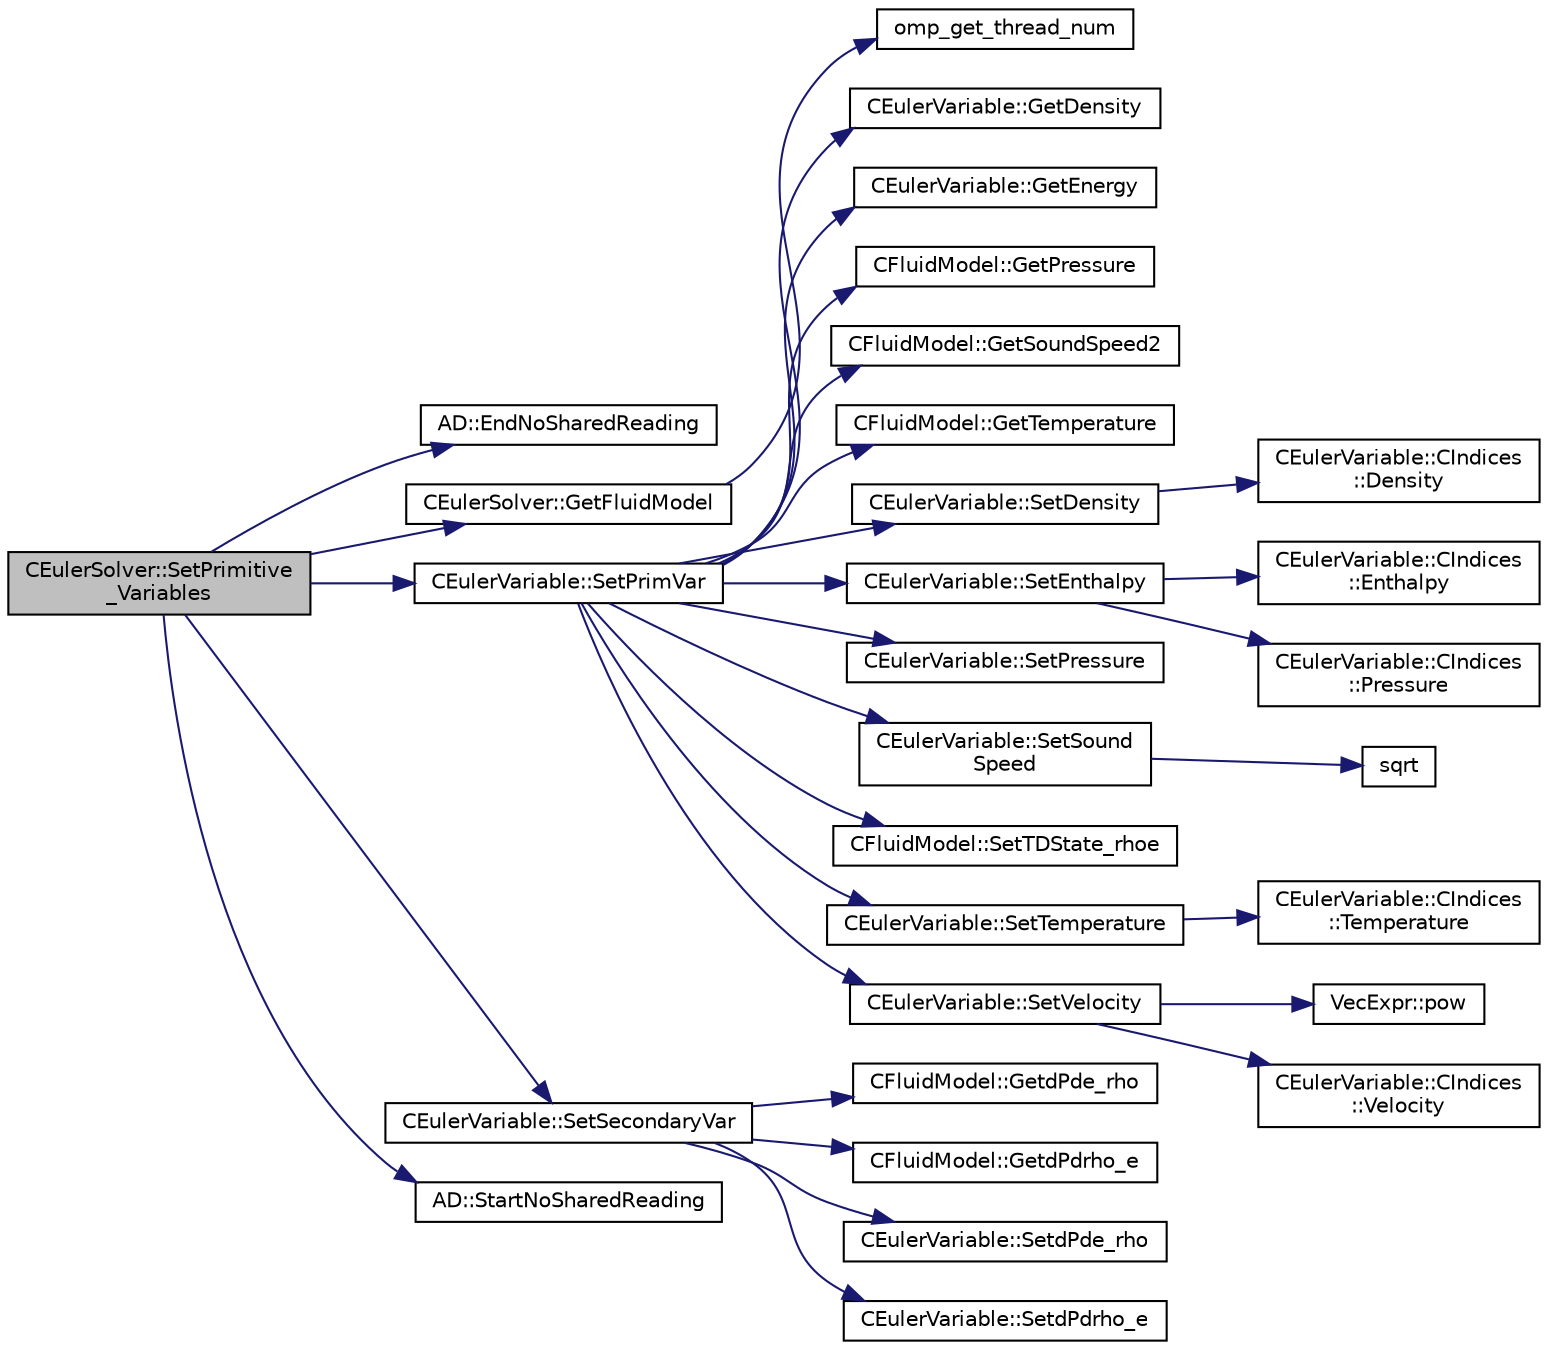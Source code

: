 digraph "CEulerSolver::SetPrimitive_Variables"
{
 // LATEX_PDF_SIZE
  edge [fontname="Helvetica",fontsize="10",labelfontname="Helvetica",labelfontsize="10"];
  node [fontname="Helvetica",fontsize="10",shape=record];
  rankdir="LR";
  Node1 [label="CEulerSolver::SetPrimitive\l_Variables",height=0.2,width=0.4,color="black", fillcolor="grey75", style="filled", fontcolor="black",tooltip="Compute the velocity^2, SoundSpeed, Pressure, Enthalpy, Viscosity."];
  Node1 -> Node2 [color="midnightblue",fontsize="10",style="solid",fontname="Helvetica"];
  Node2 [label="AD::EndNoSharedReading",height=0.2,width=0.4,color="black", fillcolor="white", style="filled",URL="$namespaceAD.html#ac7ec9bb1bce9a9b429ca4f355ffa8d3f",tooltip="End the \"no shared reading\" adjoint evaluation mode."];
  Node1 -> Node3 [color="midnightblue",fontsize="10",style="solid",fontname="Helvetica"];
  Node3 [label="CEulerSolver::GetFluidModel",height=0.2,width=0.4,color="black", fillcolor="white", style="filled",URL="$classCEulerSolver.html#accba81bb7af172dea84d9d1826cab862",tooltip="Compute the pressure at the infinity."];
  Node3 -> Node4 [color="midnightblue",fontsize="10",style="solid",fontname="Helvetica"];
  Node4 [label="omp_get_thread_num",height=0.2,width=0.4,color="black", fillcolor="white", style="filled",URL="$omp__structure_8hpp.html#aad63dd7e34961dbbd2e8774e7f6bc2d0",tooltip="Index of current thread, akin to MPI rank."];
  Node1 -> Node5 [color="midnightblue",fontsize="10",style="solid",fontname="Helvetica"];
  Node5 [label="CEulerVariable::SetPrimVar",height=0.2,width=0.4,color="black", fillcolor="white", style="filled",URL="$classCEulerVariable.html#a674dd196e3eed72a762eedec72b534fc",tooltip="Set all the primitive variables for compressible flows."];
  Node5 -> Node6 [color="midnightblue",fontsize="10",style="solid",fontname="Helvetica"];
  Node6 [label="CEulerVariable::GetDensity",height=0.2,width=0.4,color="black", fillcolor="white", style="filled",URL="$classCEulerVariable.html#ab8ef32400854040ecb883825f907bed3",tooltip="Get the density of the flow."];
  Node5 -> Node7 [color="midnightblue",fontsize="10",style="solid",fontname="Helvetica"];
  Node7 [label="CEulerVariable::GetEnergy",height=0.2,width=0.4,color="black", fillcolor="white", style="filled",URL="$classCEulerVariable.html#afe285abdcb5077b50d80c03096566e2c",tooltip="Get the energy of the flow."];
  Node5 -> Node8 [color="midnightblue",fontsize="10",style="solid",fontname="Helvetica"];
  Node8 [label="CFluidModel::GetPressure",height=0.2,width=0.4,color="black", fillcolor="white", style="filled",URL="$classCFluidModel.html#aee63b54308942e8b61b62a12a3278029",tooltip="Get fluid pressure."];
  Node5 -> Node9 [color="midnightblue",fontsize="10",style="solid",fontname="Helvetica"];
  Node9 [label="CFluidModel::GetSoundSpeed2",height=0.2,width=0.4,color="black", fillcolor="white", style="filled",URL="$classCFluidModel.html#a654e55c4c6bb3914b40fbc27410876ba",tooltip="Get fluid speed of sound squared."];
  Node5 -> Node10 [color="midnightblue",fontsize="10",style="solid",fontname="Helvetica"];
  Node10 [label="CFluidModel::GetTemperature",height=0.2,width=0.4,color="black", fillcolor="white", style="filled",URL="$classCFluidModel.html#ab7651562ac98477a1f3ae39832a4ffb1",tooltip="Get fluid temperature."];
  Node5 -> Node11 [color="midnightblue",fontsize="10",style="solid",fontname="Helvetica"];
  Node11 [label="CEulerVariable::SetDensity",height=0.2,width=0.4,color="black", fillcolor="white", style="filled",URL="$classCEulerVariable.html#a21145ed1dfb7720dbc78937ca705db8e",tooltip="Set the value of the density for the incompressible flows."];
  Node11 -> Node12 [color="midnightblue",fontsize="10",style="solid",fontname="Helvetica"];
  Node12 [label="CEulerVariable::CIndices\l::Density",height=0.2,width=0.4,color="black", fillcolor="white", style="filled",URL="$structCEulerVariable_1_1CIndices.html#a3e46a08b8835237b42a89ea488e2f2da",tooltip=" "];
  Node5 -> Node13 [color="midnightblue",fontsize="10",style="solid",fontname="Helvetica"];
  Node13 [label="CEulerVariable::SetEnthalpy",height=0.2,width=0.4,color="black", fillcolor="white", style="filled",URL="$classCEulerVariable.html#ae090e3adc40d949b8dca77043daccddd",tooltip="Set the value of the enthalpy."];
  Node13 -> Node14 [color="midnightblue",fontsize="10",style="solid",fontname="Helvetica"];
  Node14 [label="CEulerVariable::CIndices\l::Enthalpy",height=0.2,width=0.4,color="black", fillcolor="white", style="filled",URL="$structCEulerVariable_1_1CIndices.html#a51689ac54181da96fae9c8556f287796",tooltip=" "];
  Node13 -> Node15 [color="midnightblue",fontsize="10",style="solid",fontname="Helvetica"];
  Node15 [label="CEulerVariable::CIndices\l::Pressure",height=0.2,width=0.4,color="black", fillcolor="white", style="filled",URL="$structCEulerVariable_1_1CIndices.html#a71ffbd849fd584ff3a787411497d3007",tooltip=" "];
  Node5 -> Node16 [color="midnightblue",fontsize="10",style="solid",fontname="Helvetica"];
  Node16 [label="CEulerVariable::SetPressure",height=0.2,width=0.4,color="black", fillcolor="white", style="filled",URL="$classCEulerVariable.html#a6f087f26ae7d37bbbfc29c975cdddf59",tooltip="Set the value of the pressure."];
  Node5 -> Node17 [color="midnightblue",fontsize="10",style="solid",fontname="Helvetica"];
  Node17 [label="CEulerVariable::SetSound\lSpeed",height=0.2,width=0.4,color="black", fillcolor="white", style="filled",URL="$classCEulerVariable.html#ace248119508c708304bae6b3532172bf",tooltip="Set the value of the speed of the sound."];
  Node17 -> Node18 [color="midnightblue",fontsize="10",style="solid",fontname="Helvetica"];
  Node18 [label="sqrt",height=0.2,width=0.4,color="black", fillcolor="white", style="filled",URL="$group__SIMD.html#ga54a1925ab40fb4249ea255072520de35",tooltip=" "];
  Node5 -> Node19 [color="midnightblue",fontsize="10",style="solid",fontname="Helvetica"];
  Node19 [label="CFluidModel::SetTDState_rhoe",height=0.2,width=0.4,color="black", fillcolor="white", style="filled",URL="$classCFluidModel.html#a0c795f4190d7f03963bd4ba50f43c641",tooltip="virtual member that would be different for each gas model implemented"];
  Node5 -> Node20 [color="midnightblue",fontsize="10",style="solid",fontname="Helvetica"];
  Node20 [label="CEulerVariable::SetTemperature",height=0.2,width=0.4,color="black", fillcolor="white", style="filled",URL="$classCEulerVariable.html#a2c4edfb4b571cdfbe7e3f815e217deef",tooltip="Set the value of the temperature."];
  Node20 -> Node21 [color="midnightblue",fontsize="10",style="solid",fontname="Helvetica"];
  Node21 [label="CEulerVariable::CIndices\l::Temperature",height=0.2,width=0.4,color="black", fillcolor="white", style="filled",URL="$structCEulerVariable_1_1CIndices.html#a9f726f960cabadafb6de79c7f9326952",tooltip=" "];
  Node5 -> Node22 [color="midnightblue",fontsize="10",style="solid",fontname="Helvetica"];
  Node22 [label="CEulerVariable::SetVelocity",height=0.2,width=0.4,color="black", fillcolor="white", style="filled",URL="$classCEulerVariable.html#a664c1a6685b067d3df3af00b88282d66",tooltip="Set the velocity vector from the solution."];
  Node22 -> Node23 [color="midnightblue",fontsize="10",style="solid",fontname="Helvetica"];
  Node23 [label="VecExpr::pow",height=0.2,width=0.4,color="black", fillcolor="white", style="filled",URL="$group__VecExpr.html#ga7fb255e1f2a1773d3cc6ff7bee1aadd2",tooltip=" "];
  Node22 -> Node24 [color="midnightblue",fontsize="10",style="solid",fontname="Helvetica"];
  Node24 [label="CEulerVariable::CIndices\l::Velocity",height=0.2,width=0.4,color="black", fillcolor="white", style="filled",URL="$structCEulerVariable_1_1CIndices.html#a37140bae15b27e5d1c970468d80fb3ae",tooltip=" "];
  Node1 -> Node25 [color="midnightblue",fontsize="10",style="solid",fontname="Helvetica"];
  Node25 [label="CEulerVariable::SetSecondaryVar",height=0.2,width=0.4,color="black", fillcolor="white", style="filled",URL="$classCEulerVariable.html#a5c78ee78b94b77700e47840353e3ae3f",tooltip="A virtual member."];
  Node25 -> Node26 [color="midnightblue",fontsize="10",style="solid",fontname="Helvetica"];
  Node26 [label="CFluidModel::GetdPde_rho",height=0.2,width=0.4,color="black", fillcolor="white", style="filled",URL="$classCFluidModel.html#a966e042a109e7a370288e90bd5f6a753",tooltip="Get fluid pressure partial derivative."];
  Node25 -> Node27 [color="midnightblue",fontsize="10",style="solid",fontname="Helvetica"];
  Node27 [label="CFluidModel::GetdPdrho_e",height=0.2,width=0.4,color="black", fillcolor="white", style="filled",URL="$classCFluidModel.html#a2863cabc6f166892d7cdfe3ff39cd485",tooltip="Get fluid pressure partial derivative."];
  Node25 -> Node28 [color="midnightblue",fontsize="10",style="solid",fontname="Helvetica"];
  Node28 [label="CEulerVariable::SetdPde_rho",height=0.2,width=0.4,color="black", fillcolor="white", style="filled",URL="$classCEulerVariable.html#a8df6d00795913b8152ffe2c49f902456",tooltip="A virtual member."];
  Node25 -> Node29 [color="midnightblue",fontsize="10",style="solid",fontname="Helvetica"];
  Node29 [label="CEulerVariable::SetdPdrho_e",height=0.2,width=0.4,color="black", fillcolor="white", style="filled",URL="$classCEulerVariable.html#adb61c56c7cad26a064966300021645d7",tooltip="A virtual member."];
  Node1 -> Node30 [color="midnightblue",fontsize="10",style="solid",fontname="Helvetica"];
  Node30 [label="AD::StartNoSharedReading",height=0.2,width=0.4,color="black", fillcolor="white", style="filled",URL="$namespaceAD.html#ac6c34b1654aff3cb19cb0e0de7f2ae5b",tooltip="Begin a hybrid parallel adjoint evaluation mode that assumes an inherently safe reverse path."];
}
